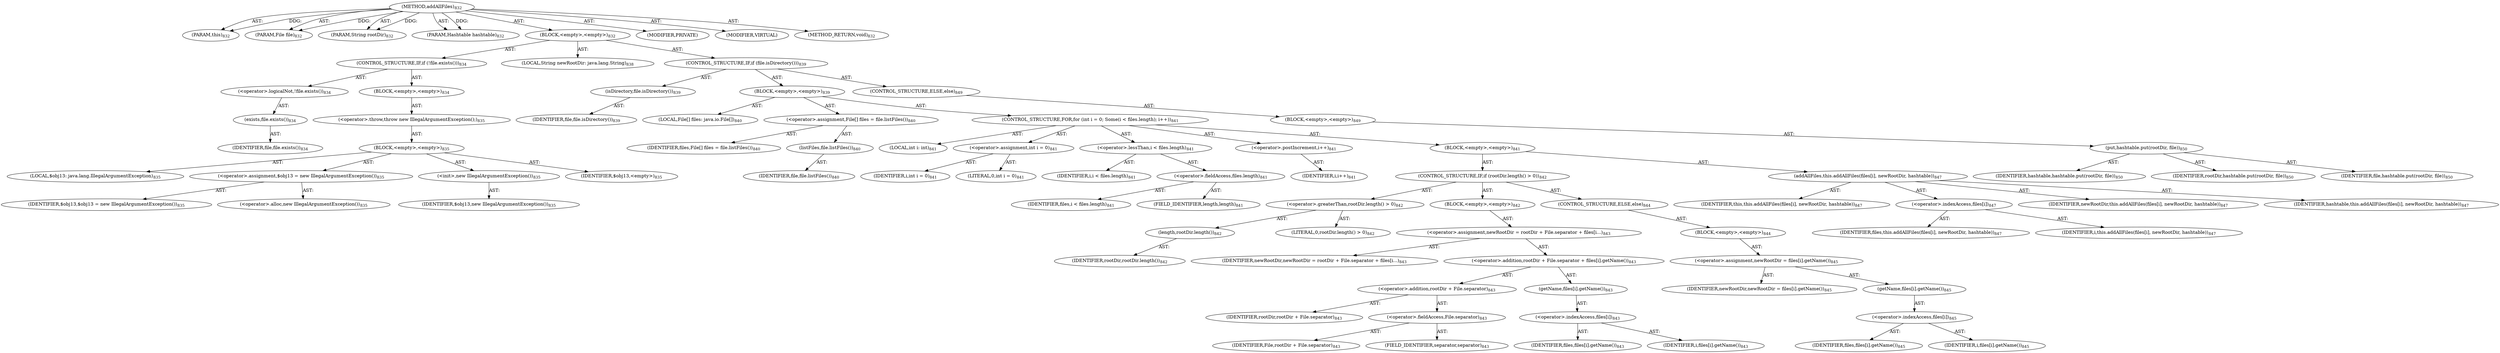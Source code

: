 digraph "addAllFiles" {  
"111669149722" [label = <(METHOD,addAllFiles)<SUB>832</SUB>> ]
"115964117001" [label = <(PARAM,this)<SUB>832</SUB>> ]
"115964117050" [label = <(PARAM,File file)<SUB>832</SUB>> ]
"115964117051" [label = <(PARAM,String rootDir)<SUB>832</SUB>> ]
"115964117052" [label = <(PARAM,Hashtable hashtable)<SUB>832</SUB>> ]
"25769803867" [label = <(BLOCK,&lt;empty&gt;,&lt;empty&gt;)<SUB>832</SUB>> ]
"47244640308" [label = <(CONTROL_STRUCTURE,IF,if (!file.exists()))<SUB>834</SUB>> ]
"30064771628" [label = <(&lt;operator&gt;.logicalNot,!file.exists())<SUB>834</SUB>> ]
"30064771629" [label = <(exists,file.exists())<SUB>834</SUB>> ]
"68719477141" [label = <(IDENTIFIER,file,file.exists())<SUB>834</SUB>> ]
"25769803868" [label = <(BLOCK,&lt;empty&gt;,&lt;empty&gt;)<SUB>834</SUB>> ]
"30064771630" [label = <(&lt;operator&gt;.throw,throw new IllegalArgumentException();)<SUB>835</SUB>> ]
"25769803869" [label = <(BLOCK,&lt;empty&gt;,&lt;empty&gt;)<SUB>835</SUB>> ]
"94489280553" [label = <(LOCAL,$obj13: java.lang.IllegalArgumentException)<SUB>835</SUB>> ]
"30064771631" [label = <(&lt;operator&gt;.assignment,$obj13 = new IllegalArgumentException())<SUB>835</SUB>> ]
"68719477142" [label = <(IDENTIFIER,$obj13,$obj13 = new IllegalArgumentException())<SUB>835</SUB>> ]
"30064771632" [label = <(&lt;operator&gt;.alloc,new IllegalArgumentException())<SUB>835</SUB>> ]
"30064771633" [label = <(&lt;init&gt;,new IllegalArgumentException())<SUB>835</SUB>> ]
"68719477143" [label = <(IDENTIFIER,$obj13,new IllegalArgumentException())<SUB>835</SUB>> ]
"68719477144" [label = <(IDENTIFIER,$obj13,&lt;empty&gt;)<SUB>835</SUB>> ]
"94489280554" [label = <(LOCAL,String newRootDir: java.lang.String)<SUB>838</SUB>> ]
"47244640309" [label = <(CONTROL_STRUCTURE,IF,if (file.isDirectory()))<SUB>839</SUB>> ]
"30064771634" [label = <(isDirectory,file.isDirectory())<SUB>839</SUB>> ]
"68719477145" [label = <(IDENTIFIER,file,file.isDirectory())<SUB>839</SUB>> ]
"25769803870" [label = <(BLOCK,&lt;empty&gt;,&lt;empty&gt;)<SUB>839</SUB>> ]
"94489280555" [label = <(LOCAL,File[] files: java.io.File[])<SUB>840</SUB>> ]
"30064771635" [label = <(&lt;operator&gt;.assignment,File[] files = file.listFiles())<SUB>840</SUB>> ]
"68719477146" [label = <(IDENTIFIER,files,File[] files = file.listFiles())<SUB>840</SUB>> ]
"30064771636" [label = <(listFiles,file.listFiles())<SUB>840</SUB>> ]
"68719477147" [label = <(IDENTIFIER,file,file.listFiles())<SUB>840</SUB>> ]
"47244640310" [label = <(CONTROL_STRUCTURE,FOR,for (int i = 0; Some(i &lt; files.length); i++))<SUB>841</SUB>> ]
"94489280556" [label = <(LOCAL,int i: int)<SUB>841</SUB>> ]
"30064771637" [label = <(&lt;operator&gt;.assignment,int i = 0)<SUB>841</SUB>> ]
"68719477148" [label = <(IDENTIFIER,i,int i = 0)<SUB>841</SUB>> ]
"90194313342" [label = <(LITERAL,0,int i = 0)<SUB>841</SUB>> ]
"30064771638" [label = <(&lt;operator&gt;.lessThan,i &lt; files.length)<SUB>841</SUB>> ]
"68719477149" [label = <(IDENTIFIER,i,i &lt; files.length)<SUB>841</SUB>> ]
"30064771639" [label = <(&lt;operator&gt;.fieldAccess,files.length)<SUB>841</SUB>> ]
"68719477150" [label = <(IDENTIFIER,files,i &lt; files.length)<SUB>841</SUB>> ]
"55834575001" [label = <(FIELD_IDENTIFIER,length,length)<SUB>841</SUB>> ]
"30064771640" [label = <(&lt;operator&gt;.postIncrement,i++)<SUB>841</SUB>> ]
"68719477151" [label = <(IDENTIFIER,i,i++)<SUB>841</SUB>> ]
"25769803871" [label = <(BLOCK,&lt;empty&gt;,&lt;empty&gt;)<SUB>841</SUB>> ]
"47244640311" [label = <(CONTROL_STRUCTURE,IF,if (rootDir.length() &gt; 0))<SUB>842</SUB>> ]
"30064771641" [label = <(&lt;operator&gt;.greaterThan,rootDir.length() &gt; 0)<SUB>842</SUB>> ]
"30064771642" [label = <(length,rootDir.length())<SUB>842</SUB>> ]
"68719477152" [label = <(IDENTIFIER,rootDir,rootDir.length())<SUB>842</SUB>> ]
"90194313343" [label = <(LITERAL,0,rootDir.length() &gt; 0)<SUB>842</SUB>> ]
"25769803872" [label = <(BLOCK,&lt;empty&gt;,&lt;empty&gt;)<SUB>842</SUB>> ]
"30064771643" [label = <(&lt;operator&gt;.assignment,newRootDir = rootDir + File.separator + files[i...)<SUB>843</SUB>> ]
"68719477153" [label = <(IDENTIFIER,newRootDir,newRootDir = rootDir + File.separator + files[i...)<SUB>843</SUB>> ]
"30064771644" [label = <(&lt;operator&gt;.addition,rootDir + File.separator + files[i].getName())<SUB>843</SUB>> ]
"30064771645" [label = <(&lt;operator&gt;.addition,rootDir + File.separator)<SUB>843</SUB>> ]
"68719477154" [label = <(IDENTIFIER,rootDir,rootDir + File.separator)<SUB>843</SUB>> ]
"30064771646" [label = <(&lt;operator&gt;.fieldAccess,File.separator)<SUB>843</SUB>> ]
"68719477155" [label = <(IDENTIFIER,File,rootDir + File.separator)<SUB>843</SUB>> ]
"55834575002" [label = <(FIELD_IDENTIFIER,separator,separator)<SUB>843</SUB>> ]
"30064771647" [label = <(getName,files[i].getName())<SUB>843</SUB>> ]
"30064771648" [label = <(&lt;operator&gt;.indexAccess,files[i])<SUB>843</SUB>> ]
"68719477156" [label = <(IDENTIFIER,files,files[i].getName())<SUB>843</SUB>> ]
"68719477157" [label = <(IDENTIFIER,i,files[i].getName())<SUB>843</SUB>> ]
"47244640312" [label = <(CONTROL_STRUCTURE,ELSE,else)<SUB>844</SUB>> ]
"25769803873" [label = <(BLOCK,&lt;empty&gt;,&lt;empty&gt;)<SUB>844</SUB>> ]
"30064771649" [label = <(&lt;operator&gt;.assignment,newRootDir = files[i].getName())<SUB>845</SUB>> ]
"68719477158" [label = <(IDENTIFIER,newRootDir,newRootDir = files[i].getName())<SUB>845</SUB>> ]
"30064771650" [label = <(getName,files[i].getName())<SUB>845</SUB>> ]
"30064771651" [label = <(&lt;operator&gt;.indexAccess,files[i])<SUB>845</SUB>> ]
"68719477159" [label = <(IDENTIFIER,files,files[i].getName())<SUB>845</SUB>> ]
"68719477160" [label = <(IDENTIFIER,i,files[i].getName())<SUB>845</SUB>> ]
"30064771652" [label = <(addAllFiles,this.addAllFiles(files[i], newRootDir, hashtable))<SUB>847</SUB>> ]
"68719476776" [label = <(IDENTIFIER,this,this.addAllFiles(files[i], newRootDir, hashtable))<SUB>847</SUB>> ]
"30064771653" [label = <(&lt;operator&gt;.indexAccess,files[i])<SUB>847</SUB>> ]
"68719477161" [label = <(IDENTIFIER,files,this.addAllFiles(files[i], newRootDir, hashtable))<SUB>847</SUB>> ]
"68719477162" [label = <(IDENTIFIER,i,this.addAllFiles(files[i], newRootDir, hashtable))<SUB>847</SUB>> ]
"68719477163" [label = <(IDENTIFIER,newRootDir,this.addAllFiles(files[i], newRootDir, hashtable))<SUB>847</SUB>> ]
"68719477164" [label = <(IDENTIFIER,hashtable,this.addAllFiles(files[i], newRootDir, hashtable))<SUB>847</SUB>> ]
"47244640313" [label = <(CONTROL_STRUCTURE,ELSE,else)<SUB>849</SUB>> ]
"25769803874" [label = <(BLOCK,&lt;empty&gt;,&lt;empty&gt;)<SUB>849</SUB>> ]
"30064771654" [label = <(put,hashtable.put(rootDir, file))<SUB>850</SUB>> ]
"68719477165" [label = <(IDENTIFIER,hashtable,hashtable.put(rootDir, file))<SUB>850</SUB>> ]
"68719477166" [label = <(IDENTIFIER,rootDir,hashtable.put(rootDir, file))<SUB>850</SUB>> ]
"68719477167" [label = <(IDENTIFIER,file,hashtable.put(rootDir, file))<SUB>850</SUB>> ]
"133143986274" [label = <(MODIFIER,PRIVATE)> ]
"133143986275" [label = <(MODIFIER,VIRTUAL)> ]
"128849018906" [label = <(METHOD_RETURN,void)<SUB>832</SUB>> ]
  "111669149722" -> "115964117001"  [ label = "AST: "] 
  "111669149722" -> "115964117050"  [ label = "AST: "] 
  "111669149722" -> "115964117051"  [ label = "AST: "] 
  "111669149722" -> "115964117052"  [ label = "AST: "] 
  "111669149722" -> "25769803867"  [ label = "AST: "] 
  "111669149722" -> "133143986274"  [ label = "AST: "] 
  "111669149722" -> "133143986275"  [ label = "AST: "] 
  "111669149722" -> "128849018906"  [ label = "AST: "] 
  "25769803867" -> "47244640308"  [ label = "AST: "] 
  "25769803867" -> "94489280554"  [ label = "AST: "] 
  "25769803867" -> "47244640309"  [ label = "AST: "] 
  "47244640308" -> "30064771628"  [ label = "AST: "] 
  "47244640308" -> "25769803868"  [ label = "AST: "] 
  "30064771628" -> "30064771629"  [ label = "AST: "] 
  "30064771629" -> "68719477141"  [ label = "AST: "] 
  "25769803868" -> "30064771630"  [ label = "AST: "] 
  "30064771630" -> "25769803869"  [ label = "AST: "] 
  "25769803869" -> "94489280553"  [ label = "AST: "] 
  "25769803869" -> "30064771631"  [ label = "AST: "] 
  "25769803869" -> "30064771633"  [ label = "AST: "] 
  "25769803869" -> "68719477144"  [ label = "AST: "] 
  "30064771631" -> "68719477142"  [ label = "AST: "] 
  "30064771631" -> "30064771632"  [ label = "AST: "] 
  "30064771633" -> "68719477143"  [ label = "AST: "] 
  "47244640309" -> "30064771634"  [ label = "AST: "] 
  "47244640309" -> "25769803870"  [ label = "AST: "] 
  "47244640309" -> "47244640313"  [ label = "AST: "] 
  "30064771634" -> "68719477145"  [ label = "AST: "] 
  "25769803870" -> "94489280555"  [ label = "AST: "] 
  "25769803870" -> "30064771635"  [ label = "AST: "] 
  "25769803870" -> "47244640310"  [ label = "AST: "] 
  "30064771635" -> "68719477146"  [ label = "AST: "] 
  "30064771635" -> "30064771636"  [ label = "AST: "] 
  "30064771636" -> "68719477147"  [ label = "AST: "] 
  "47244640310" -> "94489280556"  [ label = "AST: "] 
  "47244640310" -> "30064771637"  [ label = "AST: "] 
  "47244640310" -> "30064771638"  [ label = "AST: "] 
  "47244640310" -> "30064771640"  [ label = "AST: "] 
  "47244640310" -> "25769803871"  [ label = "AST: "] 
  "30064771637" -> "68719477148"  [ label = "AST: "] 
  "30064771637" -> "90194313342"  [ label = "AST: "] 
  "30064771638" -> "68719477149"  [ label = "AST: "] 
  "30064771638" -> "30064771639"  [ label = "AST: "] 
  "30064771639" -> "68719477150"  [ label = "AST: "] 
  "30064771639" -> "55834575001"  [ label = "AST: "] 
  "30064771640" -> "68719477151"  [ label = "AST: "] 
  "25769803871" -> "47244640311"  [ label = "AST: "] 
  "25769803871" -> "30064771652"  [ label = "AST: "] 
  "47244640311" -> "30064771641"  [ label = "AST: "] 
  "47244640311" -> "25769803872"  [ label = "AST: "] 
  "47244640311" -> "47244640312"  [ label = "AST: "] 
  "30064771641" -> "30064771642"  [ label = "AST: "] 
  "30064771641" -> "90194313343"  [ label = "AST: "] 
  "30064771642" -> "68719477152"  [ label = "AST: "] 
  "25769803872" -> "30064771643"  [ label = "AST: "] 
  "30064771643" -> "68719477153"  [ label = "AST: "] 
  "30064771643" -> "30064771644"  [ label = "AST: "] 
  "30064771644" -> "30064771645"  [ label = "AST: "] 
  "30064771644" -> "30064771647"  [ label = "AST: "] 
  "30064771645" -> "68719477154"  [ label = "AST: "] 
  "30064771645" -> "30064771646"  [ label = "AST: "] 
  "30064771646" -> "68719477155"  [ label = "AST: "] 
  "30064771646" -> "55834575002"  [ label = "AST: "] 
  "30064771647" -> "30064771648"  [ label = "AST: "] 
  "30064771648" -> "68719477156"  [ label = "AST: "] 
  "30064771648" -> "68719477157"  [ label = "AST: "] 
  "47244640312" -> "25769803873"  [ label = "AST: "] 
  "25769803873" -> "30064771649"  [ label = "AST: "] 
  "30064771649" -> "68719477158"  [ label = "AST: "] 
  "30064771649" -> "30064771650"  [ label = "AST: "] 
  "30064771650" -> "30064771651"  [ label = "AST: "] 
  "30064771651" -> "68719477159"  [ label = "AST: "] 
  "30064771651" -> "68719477160"  [ label = "AST: "] 
  "30064771652" -> "68719476776"  [ label = "AST: "] 
  "30064771652" -> "30064771653"  [ label = "AST: "] 
  "30064771652" -> "68719477163"  [ label = "AST: "] 
  "30064771652" -> "68719477164"  [ label = "AST: "] 
  "30064771653" -> "68719477161"  [ label = "AST: "] 
  "30064771653" -> "68719477162"  [ label = "AST: "] 
  "47244640313" -> "25769803874"  [ label = "AST: "] 
  "25769803874" -> "30064771654"  [ label = "AST: "] 
  "30064771654" -> "68719477165"  [ label = "AST: "] 
  "30064771654" -> "68719477166"  [ label = "AST: "] 
  "30064771654" -> "68719477167"  [ label = "AST: "] 
  "111669149722" -> "115964117001"  [ label = "DDG: "] 
  "111669149722" -> "115964117050"  [ label = "DDG: "] 
  "111669149722" -> "115964117051"  [ label = "DDG: "] 
  "111669149722" -> "115964117052"  [ label = "DDG: "] 
}
